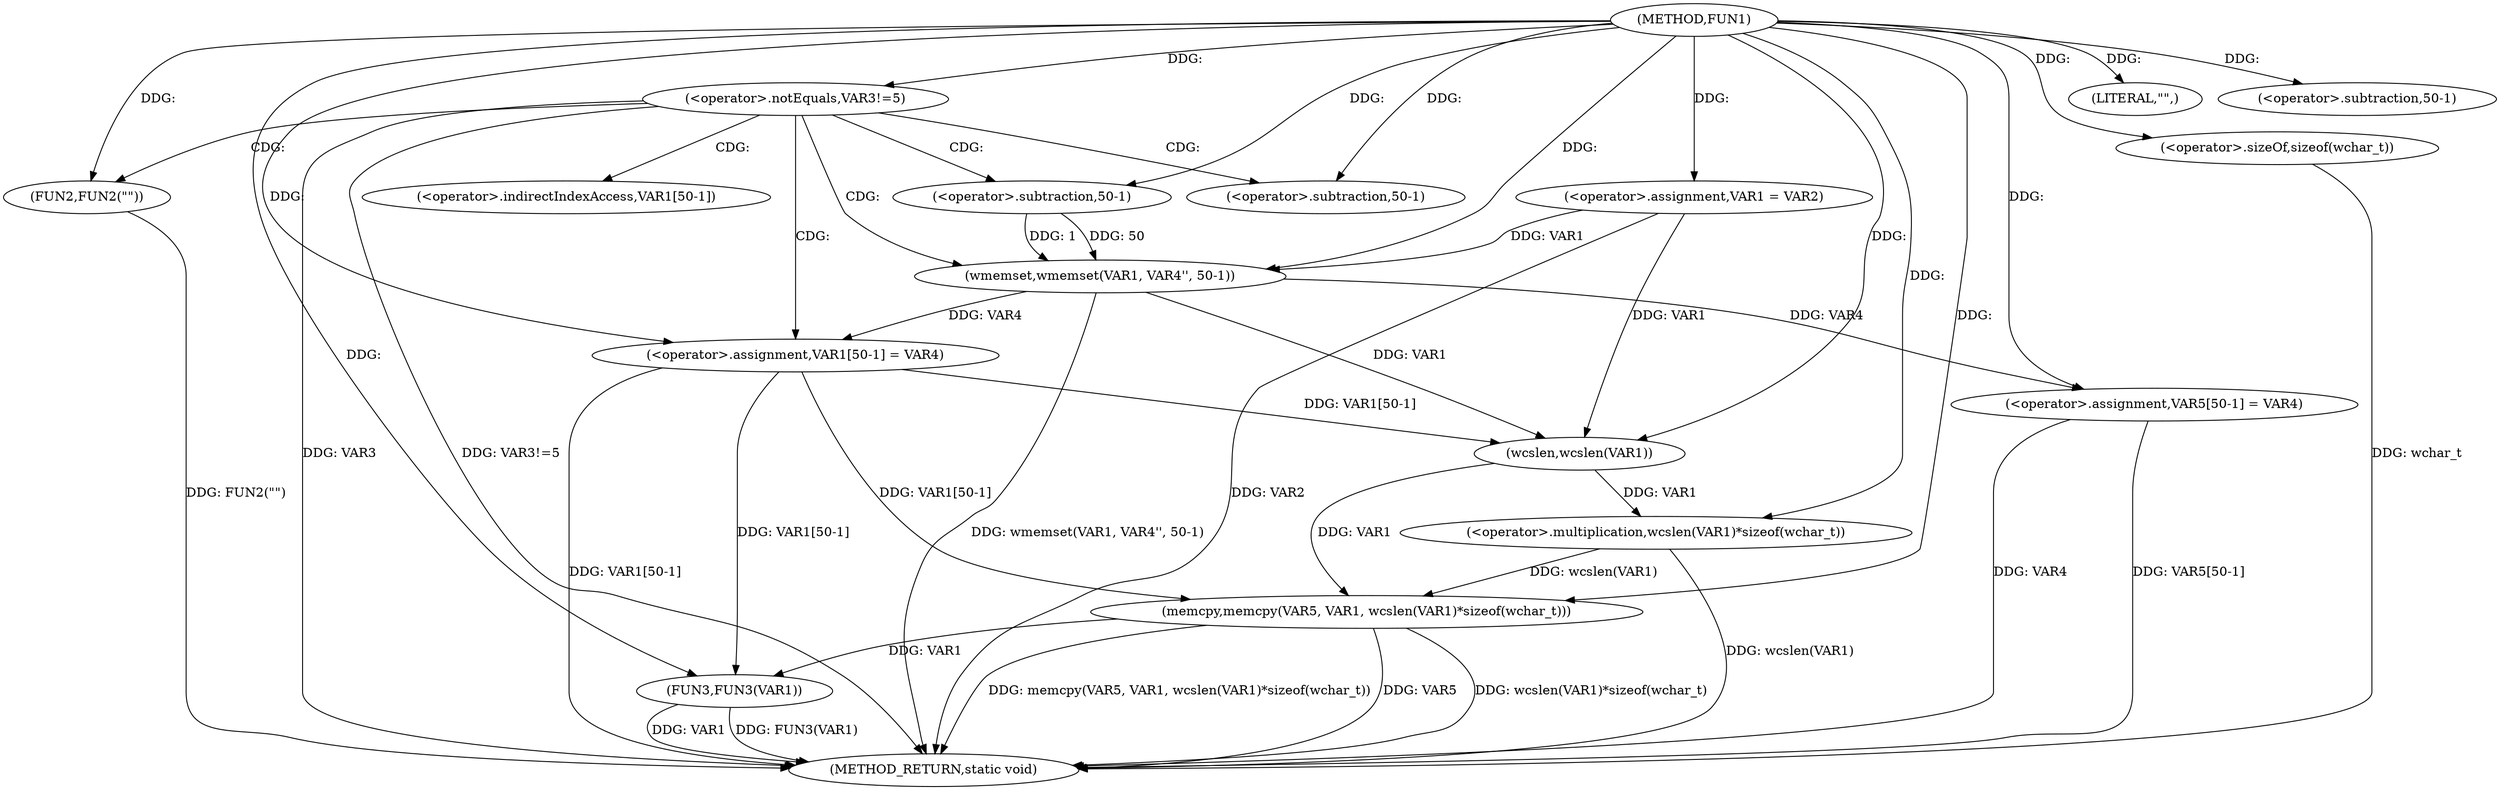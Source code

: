 digraph FUN1 {  
"1000100" [label = "(METHOD,FUN1)" ]
"1000148" [label = "(METHOD_RETURN,static void)" ]
"1000104" [label = "(<operator>.assignment,VAR1 = VAR2)" ]
"1000108" [label = "(<operator>.notEquals,VAR3!=5)" ]
"1000112" [label = "(FUN2,FUN2(\"\"))" ]
"1000116" [label = "(wmemset,wmemset(VAR1, VAR4'', 50-1))" ]
"1000119" [label = "(<operator>.subtraction,50-1)" ]
"1000122" [label = "(<operator>.assignment,VAR1[50-1] = VAR4)" ]
"1000125" [label = "(<operator>.subtraction,50-1)" ]
"1000130" [label = "(LITERAL,\"\",)" ]
"1000131" [label = "(memcpy,memcpy(VAR5, VAR1, wcslen(VAR1)*sizeof(wchar_t)))" ]
"1000134" [label = "(<operator>.multiplication,wcslen(VAR1)*sizeof(wchar_t))" ]
"1000135" [label = "(wcslen,wcslen(VAR1))" ]
"1000137" [label = "(<operator>.sizeOf,sizeof(wchar_t))" ]
"1000139" [label = "(<operator>.assignment,VAR5[50-1] = VAR4)" ]
"1000142" [label = "(<operator>.subtraction,50-1)" ]
"1000146" [label = "(FUN3,FUN3(VAR1))" ]
"1000123" [label = "(<operator>.indirectIndexAccess,VAR1[50-1])" ]
  "1000108" -> "1000148"  [ label = "DDG: VAR3!=5"] 
  "1000139" -> "1000148"  [ label = "DDG: VAR5[50-1]"] 
  "1000131" -> "1000148"  [ label = "DDG: wcslen(VAR1)*sizeof(wchar_t)"] 
  "1000112" -> "1000148"  [ label = "DDG: FUN2(\"\")"] 
  "1000134" -> "1000148"  [ label = "DDG: wcslen(VAR1)"] 
  "1000137" -> "1000148"  [ label = "DDG: wchar_t"] 
  "1000146" -> "1000148"  [ label = "DDG: FUN3(VAR1)"] 
  "1000131" -> "1000148"  [ label = "DDG: memcpy(VAR5, VAR1, wcslen(VAR1)*sizeof(wchar_t))"] 
  "1000122" -> "1000148"  [ label = "DDG: VAR1[50-1]"] 
  "1000131" -> "1000148"  [ label = "DDG: VAR5"] 
  "1000139" -> "1000148"  [ label = "DDG: VAR4"] 
  "1000146" -> "1000148"  [ label = "DDG: VAR1"] 
  "1000116" -> "1000148"  [ label = "DDG: wmemset(VAR1, VAR4'', 50-1)"] 
  "1000104" -> "1000148"  [ label = "DDG: VAR2"] 
  "1000108" -> "1000148"  [ label = "DDG: VAR3"] 
  "1000100" -> "1000104"  [ label = "DDG: "] 
  "1000100" -> "1000108"  [ label = "DDG: "] 
  "1000100" -> "1000112"  [ label = "DDG: "] 
  "1000104" -> "1000116"  [ label = "DDG: VAR1"] 
  "1000100" -> "1000116"  [ label = "DDG: "] 
  "1000119" -> "1000116"  [ label = "DDG: 50"] 
  "1000119" -> "1000116"  [ label = "DDG: 1"] 
  "1000100" -> "1000119"  [ label = "DDG: "] 
  "1000116" -> "1000122"  [ label = "DDG: VAR4"] 
  "1000100" -> "1000122"  [ label = "DDG: "] 
  "1000100" -> "1000125"  [ label = "DDG: "] 
  "1000100" -> "1000130"  [ label = "DDG: "] 
  "1000100" -> "1000131"  [ label = "DDG: "] 
  "1000122" -> "1000131"  [ label = "DDG: VAR1[50-1]"] 
  "1000135" -> "1000131"  [ label = "DDG: VAR1"] 
  "1000134" -> "1000131"  [ label = "DDG: wcslen(VAR1)"] 
  "1000135" -> "1000134"  [ label = "DDG: VAR1"] 
  "1000116" -> "1000135"  [ label = "DDG: VAR1"] 
  "1000104" -> "1000135"  [ label = "DDG: VAR1"] 
  "1000122" -> "1000135"  [ label = "DDG: VAR1[50-1]"] 
  "1000100" -> "1000135"  [ label = "DDG: "] 
  "1000100" -> "1000134"  [ label = "DDG: "] 
  "1000100" -> "1000137"  [ label = "DDG: "] 
  "1000100" -> "1000139"  [ label = "DDG: "] 
  "1000116" -> "1000139"  [ label = "DDG: VAR4"] 
  "1000100" -> "1000142"  [ label = "DDG: "] 
  "1000122" -> "1000146"  [ label = "DDG: VAR1[50-1]"] 
  "1000131" -> "1000146"  [ label = "DDG: VAR1"] 
  "1000100" -> "1000146"  [ label = "DDG: "] 
  "1000108" -> "1000112"  [ label = "CDG: "] 
  "1000108" -> "1000123"  [ label = "CDG: "] 
  "1000108" -> "1000125"  [ label = "CDG: "] 
  "1000108" -> "1000116"  [ label = "CDG: "] 
  "1000108" -> "1000119"  [ label = "CDG: "] 
  "1000108" -> "1000122"  [ label = "CDG: "] 
}
